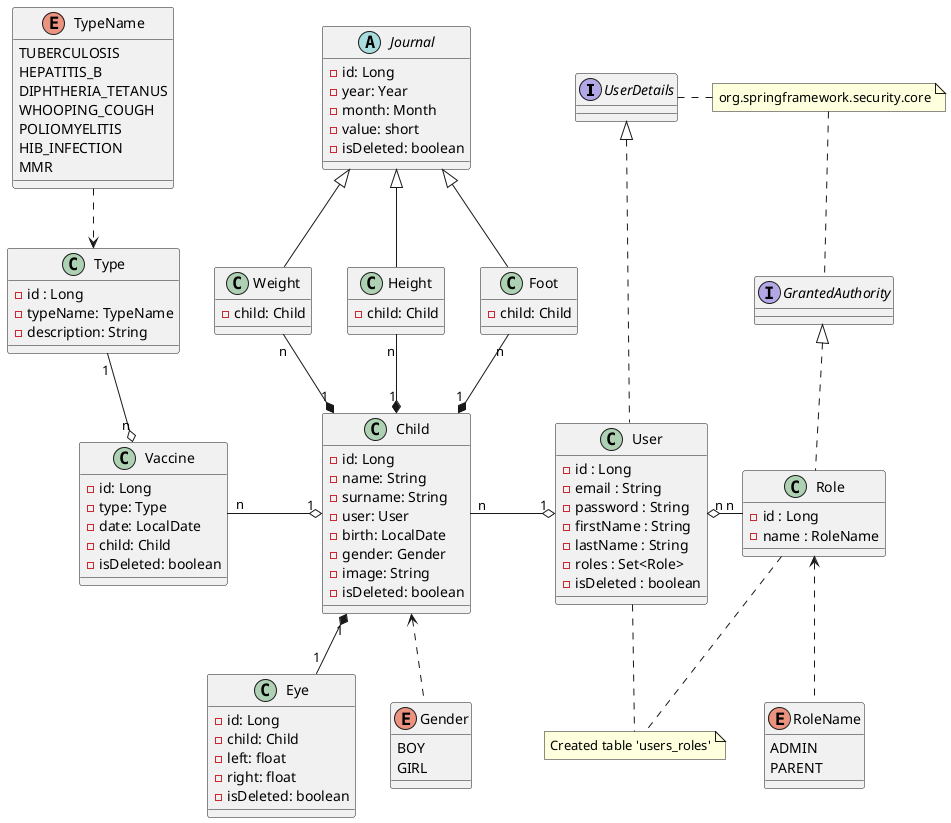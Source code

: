 @startuml
'https://plantuml.com/class-diagram

interface UserDetails
interface GrantedAuthority

class User {
- id : Long
- email : String
- password : String
- firstName : String
- lastName : String
- roles : Set<Role>
- isDeleted : boolean
}

class Role {
- id : Long
- name : RoleName
}

enum RoleName {
ADMIN
PARENT
}

class Child {
- id: Long
- name: String
- surname: String
- user: User
- birth: LocalDate
- gender: Gender
- image: String
- isDeleted: boolean
}

class Eye {
- id: Long
- child: Child
- left: float
- right: float
- isDeleted: boolean
}

enum Gender {
BOY
GIRL
}

abstract class Journal {
- id: Long
- year: Year
- month: Month
- value: short
- isDeleted: boolean
}

class Weight {
- child: Child
}

class Height {
- child: Child
}

class Foot {
- child: Child
}

class Type {
- id : Long
- typeName: TypeName
- description: String
}

enum TypeName {
TUBERCULOSIS
HEPATITIS_B
DIPHTHERIA_TETANUS
WHOOPING_COUGH
POLIOMYELITIS
HIB_INFECTION
MMR
}

class Vaccine {
- id: Long
- type: Type
- date: LocalDate
- child: Child
- isDeleted: boolean
}

Journal <|-- Weight
Journal <|-- Height
Journal <|-- Foot
Weight "n" --* "1" Child
Height "n" --* "1" Child
Foot "n" --* "1" Child
Type "1" --o "n" Vaccine
Vaccine "n" -o "1" Child
Child "1" *-- "1" Eye
Child "n" -o "1" User
User "n" o- "n" Role
UserDetails <|.. User
GrantedAuthority <|.. Role

note "org.springframework.security.core" as MyNote
MyNote .. GrantedAuthority
UserDetails . MyNote

note "Created table 'users_roles'" as MyNote2
User .. MyNote2
Role .. MyNote2

Role <.. RoleName
TypeName ..>Type
Child <..Gender

@enduml
